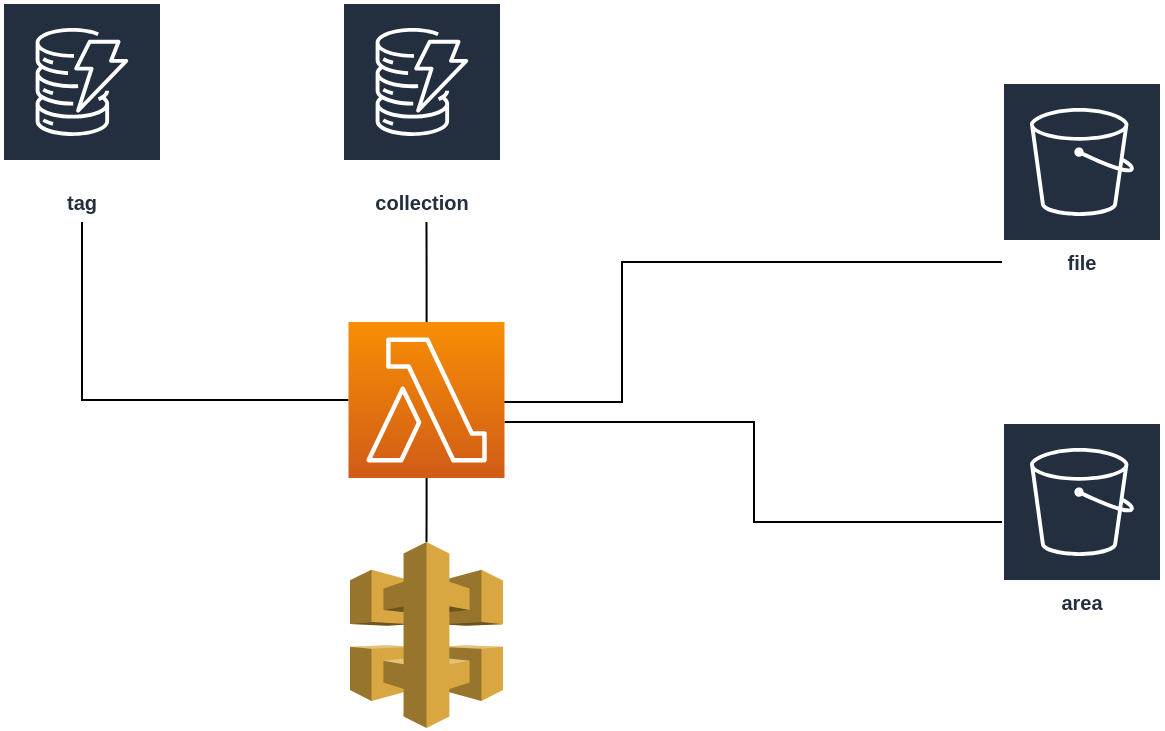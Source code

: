 <mxfile version="12.4.3" type="device" pages="1"><diagram id="SprerKhvvWVYze8ByLE3" name="Page-1"><mxGraphModel dx="868" dy="470" grid="1" gridSize="10" guides="1" tooltips="1" connect="1" arrows="1" fold="1" page="1" pageScale="1" pageWidth="850" pageHeight="1100" math="0" shadow="0"><root><mxCell id="0"/><mxCell id="1" parent="0"/><mxCell id="4TqPel9nGNP4jtj5tppa-16" style="edgeStyle=orthogonalEdgeStyle;rounded=0;orthogonalLoop=1;jettySize=auto;html=1;strokeColor=#000000;endArrow=none;endFill=0;" edge="1" parent="1" source="4TqPel9nGNP4jtj5tppa-1"><mxGeometry relative="1" as="geometry"><mxPoint x="340" y="220" as="targetPoint"/><Array as="points"><mxPoint x="400" y="150"/><mxPoint x="400" y="220"/></Array></mxGeometry></mxCell><mxCell id="4TqPel9nGNP4jtj5tppa-1" value="file" style="outlineConnect=0;fontColor=#232F3E;gradientColor=none;strokeColor=#ffffff;fillColor=#232F3E;dashed=0;verticalLabelPosition=middle;verticalAlign=bottom;align=center;html=1;whiteSpace=wrap;fontSize=10;fontStyle=1;spacing=3;shape=mxgraph.aws4.productIcon;prIcon=mxgraph.aws4.s3;" vertex="1" parent="1"><mxGeometry x="590" y="60" width="80" height="100" as="geometry"/></mxCell><mxCell id="4TqPel9nGNP4jtj5tppa-2" value="area" style="outlineConnect=0;fontColor=#232F3E;gradientColor=none;strokeColor=#ffffff;fillColor=#232F3E;dashed=0;verticalLabelPosition=middle;verticalAlign=bottom;align=center;html=1;whiteSpace=wrap;fontSize=10;fontStyle=1;spacing=3;shape=mxgraph.aws4.productIcon;prIcon=mxgraph.aws4.s3;" vertex="1" parent="1"><mxGeometry x="590" y="230" width="80" height="100" as="geometry"/></mxCell><mxCell id="4TqPel9nGNP4jtj5tppa-5" value="tag" style="outlineConnect=0;fontColor=#232F3E;gradientColor=none;strokeColor=#ffffff;fillColor=#232F3E;dashed=0;verticalLabelPosition=middle;verticalAlign=bottom;align=center;html=1;whiteSpace=wrap;fontSize=10;fontStyle=1;spacing=3;shape=mxgraph.aws4.productIcon;prIcon=mxgraph.aws4.dynamodb;" vertex="1" parent="1"><mxGeometry x="90" y="20" width="80" height="110" as="geometry"/></mxCell><mxCell id="4TqPel9nGNP4jtj5tppa-6" value="collection" style="outlineConnect=0;fontColor=#232F3E;gradientColor=none;strokeColor=#ffffff;fillColor=#232F3E;dashed=0;verticalLabelPosition=middle;verticalAlign=bottom;align=center;html=1;whiteSpace=wrap;fontSize=10;fontStyle=1;spacing=3;shape=mxgraph.aws4.productIcon;prIcon=mxgraph.aws4.dynamodb;" vertex="1" parent="1"><mxGeometry x="260" y="20" width="80" height="110" as="geometry"/></mxCell><mxCell id="4TqPel9nGNP4jtj5tppa-11" style="edgeStyle=orthogonalEdgeStyle;rounded=0;orthogonalLoop=1;jettySize=auto;html=1;exitX=0.5;exitY=0;exitDx=0;exitDy=0;exitPerimeter=0;endArrow=none;endFill=0;" edge="1" parent="1" source="4TqPel9nGNP4jtj5tppa-9" target="4TqPel9nGNP4jtj5tppa-10"><mxGeometry relative="1" as="geometry"/></mxCell><mxCell id="4TqPel9nGNP4jtj5tppa-9" value="" style="outlineConnect=0;dashed=0;verticalLabelPosition=bottom;verticalAlign=top;align=center;html=1;shape=mxgraph.aws3.api_gateway;fillColor=#D9A741;gradientColor=none;" vertex="1" parent="1"><mxGeometry x="264" y="290" width="76.5" height="93" as="geometry"/></mxCell><mxCell id="4TqPel9nGNP4jtj5tppa-12" style="edgeStyle=orthogonalEdgeStyle;rounded=0;orthogonalLoop=1;jettySize=auto;html=1;entryX=0.528;entryY=1;entryDx=0;entryDy=0;entryPerimeter=0;endArrow=none;endFill=0;" edge="1" parent="1" source="4TqPel9nGNP4jtj5tppa-10" target="4TqPel9nGNP4jtj5tppa-6"><mxGeometry relative="1" as="geometry"/></mxCell><mxCell id="4TqPel9nGNP4jtj5tppa-13" style="edgeStyle=orthogonalEdgeStyle;rounded=0;orthogonalLoop=1;jettySize=auto;html=1;endArrow=none;endFill=0;" edge="1" parent="1" source="4TqPel9nGNP4jtj5tppa-10" target="4TqPel9nGNP4jtj5tppa-5"><mxGeometry relative="1" as="geometry"/></mxCell><mxCell id="4TqPel9nGNP4jtj5tppa-14" style="edgeStyle=orthogonalEdgeStyle;rounded=0;orthogonalLoop=1;jettySize=auto;html=1;endArrow=none;endFill=0;" edge="1" parent="1" source="4TqPel9nGNP4jtj5tppa-10" target="4TqPel9nGNP4jtj5tppa-2"><mxGeometry relative="1" as="geometry"><Array as="points"><mxPoint x="466" y="230"/><mxPoint x="466" y="280"/></Array></mxGeometry></mxCell><mxCell id="4TqPel9nGNP4jtj5tppa-10" value="" style="outlineConnect=0;fontColor=#232F3E;gradientColor=#F78E04;gradientDirection=north;fillColor=#D05C17;strokeColor=#ffffff;dashed=0;verticalLabelPosition=bottom;verticalAlign=top;align=center;html=1;fontSize=12;fontStyle=0;aspect=fixed;shape=mxgraph.aws4.resourceIcon;resIcon=mxgraph.aws4.lambda;" vertex="1" parent="1"><mxGeometry x="263.25" y="180" width="78" height="78" as="geometry"/></mxCell></root></mxGraphModel></diagram></mxfile>